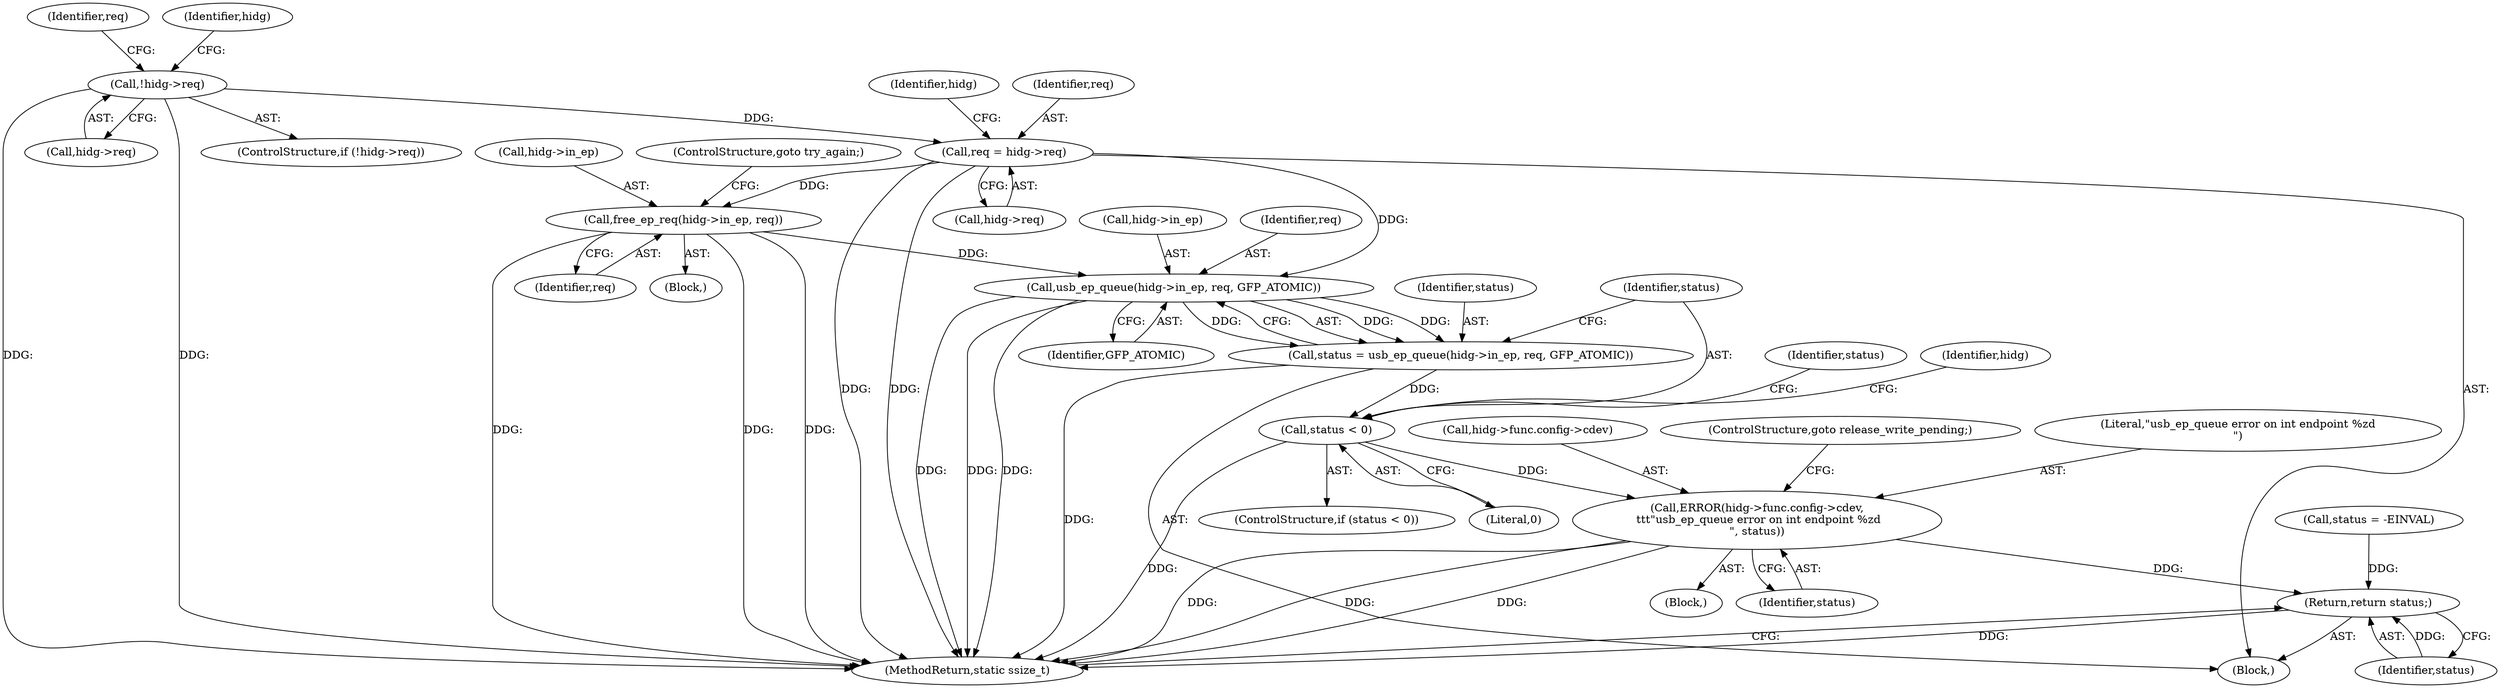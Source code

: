 digraph "0_linux_072684e8c58d17e853f8e8b9f6d9ce2e58d2b036@API" {
"1000226" [label="(Call,free_ep_req(hidg->in_ep, req))"];
"1000176" [label="(Call,req = hidg->req)"];
"1000221" [label="(Call,!hidg->req)"];
"1000265" [label="(Call,usb_ep_queue(hidg->in_ep, req, GFP_ATOMIC))"];
"1000263" [label="(Call,status = usb_ep_queue(hidg->in_ep, req, GFP_ATOMIC))"];
"1000272" [label="(Call,status < 0)"];
"1000276" [label="(Call,ERROR(hidg->func.config->cdev,\n \t\t\t\"usb_ep_queue error on int endpoint %zd\n\", status))"];
"1000317" [label="(Return,return status;)"];
"1000234" [label="(Identifier,req)"];
"1000263" [label="(Call,status = usb_ep_queue(hidg->in_ep, req, GFP_ATOMIC))"];
"1000230" [label="(Identifier,req)"];
"1000231" [label="(ControlStructure,goto try_again;)"];
"1000221" [label="(Call,!hidg->req)"];
"1000276" [label="(Call,ERROR(hidg->func.config->cdev,\n \t\t\t\"usb_ep_queue error on int endpoint %zd\n\", status))"];
"1000177" [label="(Identifier,req)"];
"1000319" [label="(MethodReturn,static ssize_t)"];
"1000271" [label="(ControlStructure,if (status < 0))"];
"1000270" [label="(Identifier,GFP_ATOMIC)"];
"1000222" [label="(Call,hidg->req)"];
"1000277" [label="(Call,hidg->func.config->cdev)"];
"1000108" [label="(Block,)"];
"1000272" [label="(Call,status < 0)"];
"1000273" [label="(Identifier,status)"];
"1000274" [label="(Literal,0)"];
"1000318" [label="(Identifier,status)"];
"1000265" [label="(Call,usb_ep_queue(hidg->in_ep, req, GFP_ATOMIC))"];
"1000269" [label="(Identifier,req)"];
"1000264" [label="(Identifier,status)"];
"1000275" [label="(Block,)"];
"1000228" [label="(Identifier,hidg)"];
"1000176" [label="(Call,req = hidg->req)"];
"1000227" [label="(Call,hidg->in_ep)"];
"1000226" [label="(Call,free_ep_req(hidg->in_ep, req))"];
"1000225" [label="(Block,)"];
"1000286" [label="(ControlStructure,goto release_write_pending;)"];
"1000290" [label="(Identifier,status)"];
"1000220" [label="(ControlStructure,if (!hidg->req))"];
"1000317" [label="(Return,return status;)"];
"1000209" [label="(Call,status = -EINVAL)"];
"1000284" [label="(Literal,\"usb_ep_queue error on int endpoint %zd\n\")"];
"1000280" [label="(Identifier,hidg)"];
"1000184" [label="(Identifier,hidg)"];
"1000285" [label="(Identifier,status)"];
"1000178" [label="(Call,hidg->req)"];
"1000266" [label="(Call,hidg->in_ep)"];
"1000226" -> "1000225"  [label="AST: "];
"1000226" -> "1000230"  [label="CFG: "];
"1000227" -> "1000226"  [label="AST: "];
"1000230" -> "1000226"  [label="AST: "];
"1000231" -> "1000226"  [label="CFG: "];
"1000226" -> "1000319"  [label="DDG: "];
"1000226" -> "1000319"  [label="DDG: "];
"1000226" -> "1000319"  [label="DDG: "];
"1000176" -> "1000226"  [label="DDG: "];
"1000226" -> "1000265"  [label="DDG: "];
"1000176" -> "1000108"  [label="AST: "];
"1000176" -> "1000178"  [label="CFG: "];
"1000177" -> "1000176"  [label="AST: "];
"1000178" -> "1000176"  [label="AST: "];
"1000184" -> "1000176"  [label="CFG: "];
"1000176" -> "1000319"  [label="DDG: "];
"1000176" -> "1000319"  [label="DDG: "];
"1000221" -> "1000176"  [label="DDG: "];
"1000176" -> "1000265"  [label="DDG: "];
"1000221" -> "1000220"  [label="AST: "];
"1000221" -> "1000222"  [label="CFG: "];
"1000222" -> "1000221"  [label="AST: "];
"1000228" -> "1000221"  [label="CFG: "];
"1000234" -> "1000221"  [label="CFG: "];
"1000221" -> "1000319"  [label="DDG: "];
"1000221" -> "1000319"  [label="DDG: "];
"1000265" -> "1000263"  [label="AST: "];
"1000265" -> "1000270"  [label="CFG: "];
"1000266" -> "1000265"  [label="AST: "];
"1000269" -> "1000265"  [label="AST: "];
"1000270" -> "1000265"  [label="AST: "];
"1000263" -> "1000265"  [label="CFG: "];
"1000265" -> "1000319"  [label="DDG: "];
"1000265" -> "1000319"  [label="DDG: "];
"1000265" -> "1000319"  [label="DDG: "];
"1000265" -> "1000263"  [label="DDG: "];
"1000265" -> "1000263"  [label="DDG: "];
"1000265" -> "1000263"  [label="DDG: "];
"1000263" -> "1000108"  [label="AST: "];
"1000264" -> "1000263"  [label="AST: "];
"1000273" -> "1000263"  [label="CFG: "];
"1000263" -> "1000319"  [label="DDG: "];
"1000263" -> "1000272"  [label="DDG: "];
"1000272" -> "1000271"  [label="AST: "];
"1000272" -> "1000274"  [label="CFG: "];
"1000273" -> "1000272"  [label="AST: "];
"1000274" -> "1000272"  [label="AST: "];
"1000280" -> "1000272"  [label="CFG: "];
"1000290" -> "1000272"  [label="CFG: "];
"1000272" -> "1000319"  [label="DDG: "];
"1000272" -> "1000276"  [label="DDG: "];
"1000276" -> "1000275"  [label="AST: "];
"1000276" -> "1000285"  [label="CFG: "];
"1000277" -> "1000276"  [label="AST: "];
"1000284" -> "1000276"  [label="AST: "];
"1000285" -> "1000276"  [label="AST: "];
"1000286" -> "1000276"  [label="CFG: "];
"1000276" -> "1000319"  [label="DDG: "];
"1000276" -> "1000319"  [label="DDG: "];
"1000276" -> "1000319"  [label="DDG: "];
"1000276" -> "1000317"  [label="DDG: "];
"1000317" -> "1000108"  [label="AST: "];
"1000317" -> "1000318"  [label="CFG: "];
"1000318" -> "1000317"  [label="AST: "];
"1000319" -> "1000317"  [label="CFG: "];
"1000317" -> "1000319"  [label="DDG: "];
"1000318" -> "1000317"  [label="DDG: "];
"1000209" -> "1000317"  [label="DDG: "];
}
